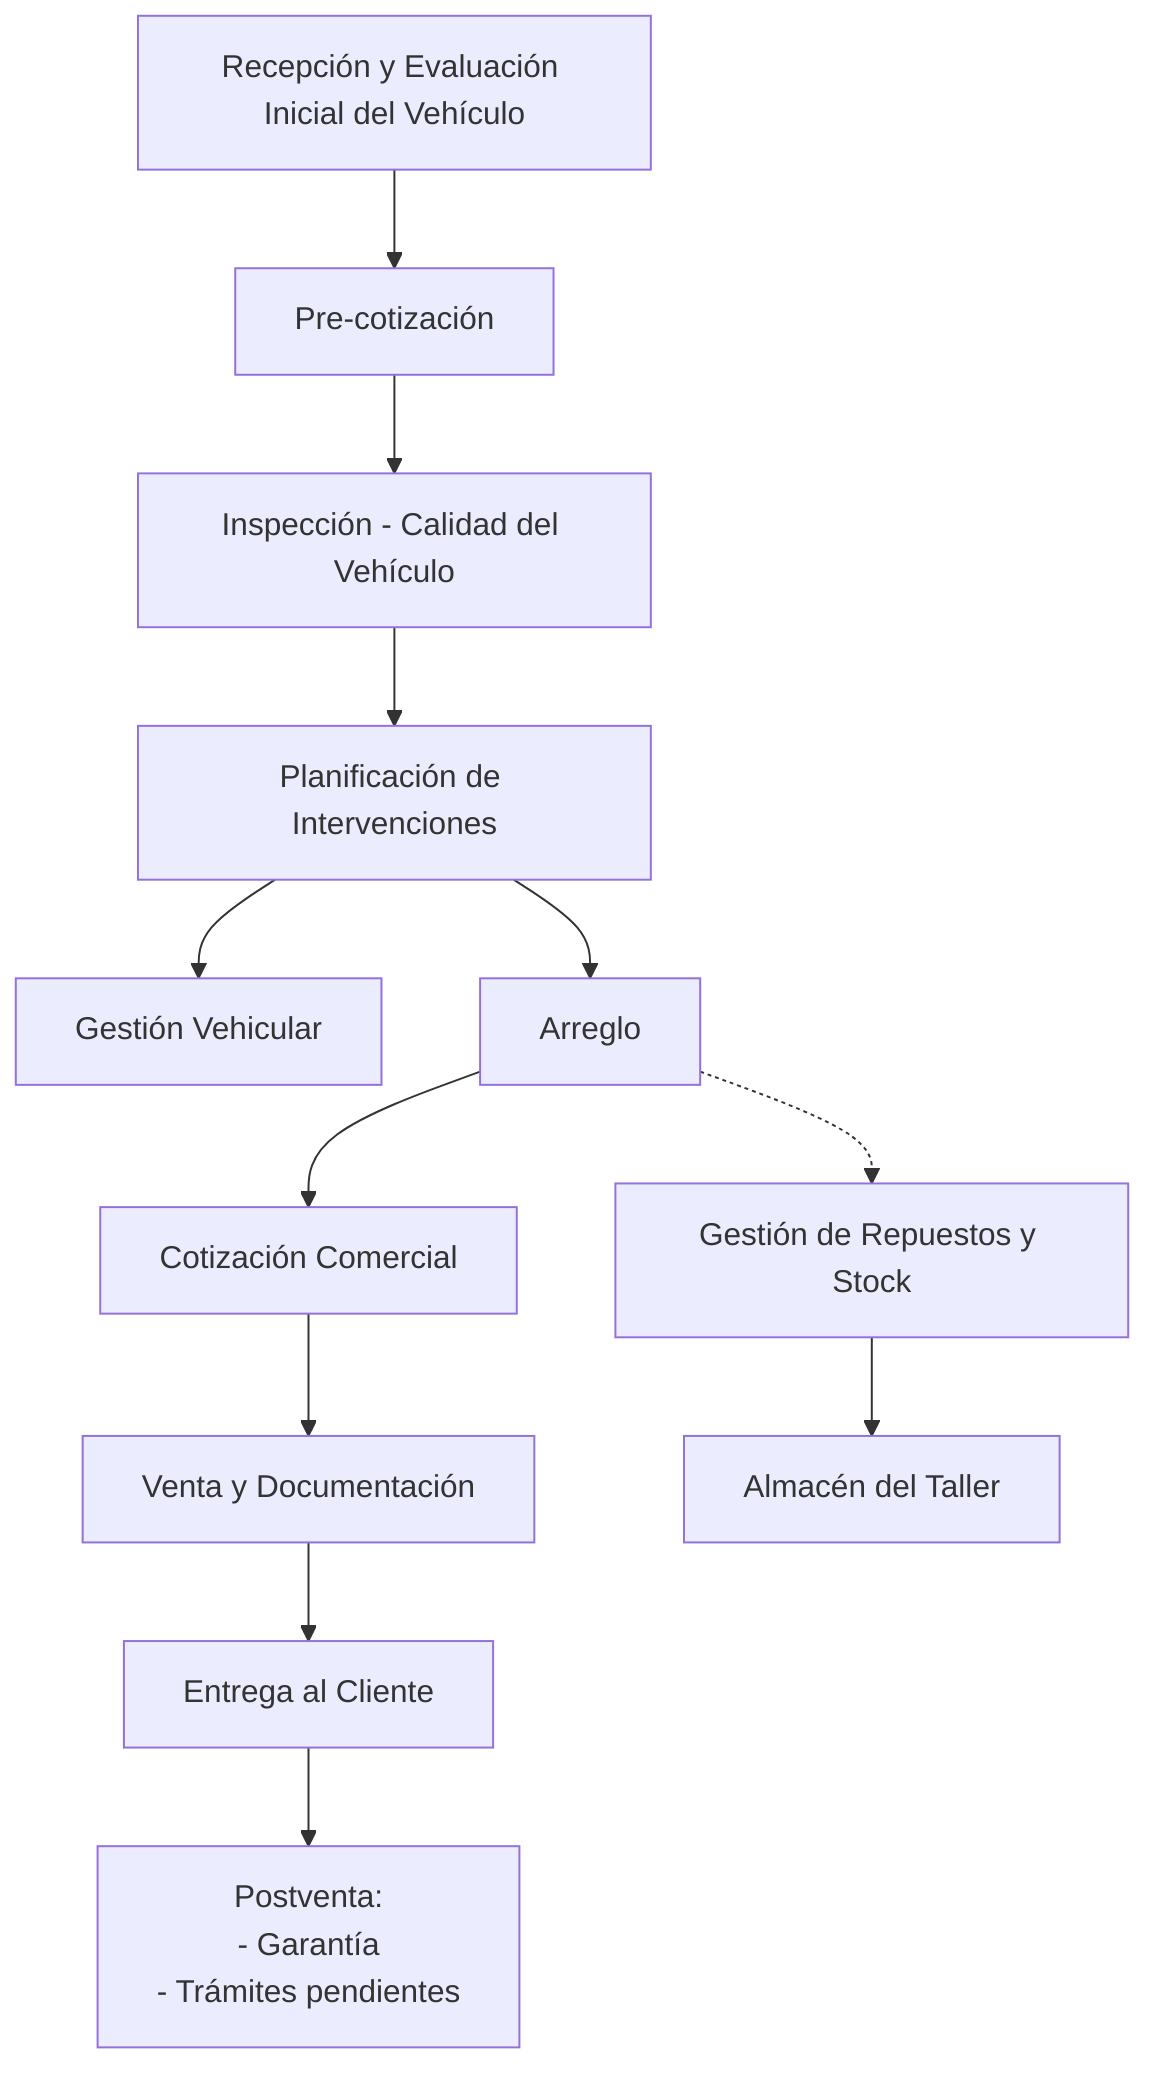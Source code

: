 flowchart TD
  %% Flujo operativo central - Concesionaria

  REC["Recepción y Evaluación Inicial del Vehículo"]
  PRE["Pre-cotización"]
  CAL1["Inspección - Calidad del Vehículo"]
  PLAN["Planificación de Intervenciones"]
  GEST["Gestión Vehicular"]
  TALLER["Arreglo"]
  COT["Cotización Comercial"]
  VTA["Venta y Documentación"]
  ENT["Entrega al Cliente"]
  POSV["Postventa:<br/>- Garantía<br/>- Trámites pendientes"]

  %% Procesos de soporte (no línea principal)
  REP["Gestión de Repuestos y Stock"]
  ALM["Almacén del Taller"]

  %% Flujo principal
  REC --> PRE --> CAL1 --> PLAN
  PLAN --> GEST

  %% Bifurcación operativa desde planificación
  PLAN --> TALLER

  %% En taller propio se ejecutan arreglos
  TALLER --> COT

  COT --> VTA --> ENT --> POSV

  %% Conexiones de soporte
  TALLER -.-> REP
  REP --> ALM